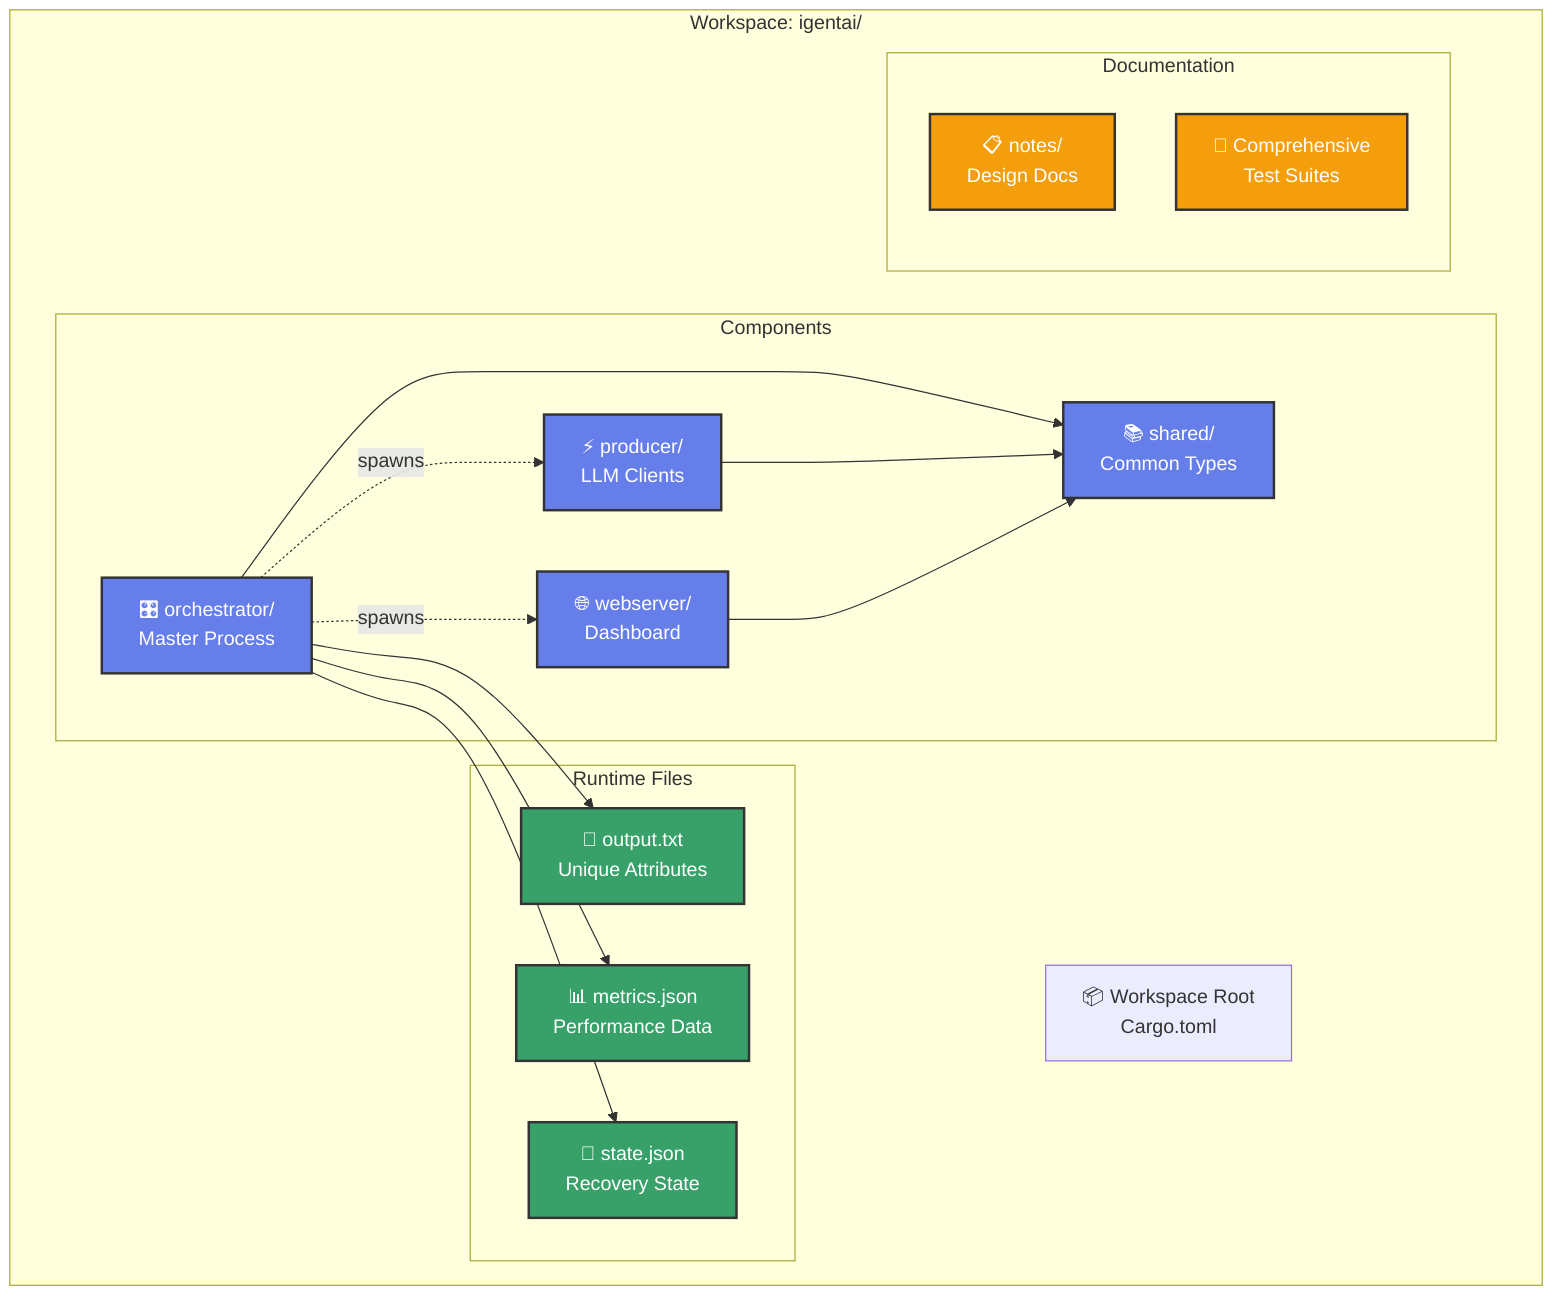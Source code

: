 graph TB
    subgraph "Workspace: igentai/"
        WS["📦 Workspace Root<br/>Cargo.toml"]
        
        subgraph "Components"
            ORC["🎛️ orchestrator/<br/>Master Process"]
            PROD["⚡ producer/<br/>LLM Clients"]
            WEB["🌐 webserver/<br/>Dashboard"]
            SHARED["📚 shared/<br/>Common Types"]
        end
        
        subgraph "Runtime Files"
            OUT["📄 output.txt<br/>Unique Attributes"]
            MET["📊 metrics.json<br/>Performance Data"]
            STATE["💾 state.json<br/>Recovery State"]
        end
        
        subgraph "Documentation"
            NOTES["📋 notes/<br/>Design Docs"]
            TESTS["🧪 Comprehensive<br/>Test Suites"]
        end
    end
    
    %% Dependencies
    ORC --> SHARED
    PROD --> SHARED
    WEB --> SHARED
    
    %% Data Flow
    ORC --> OUT
    ORC --> MET
    ORC --> STATE
    
    %% Process Control
    ORC -.->|spawns| PROD
    ORC -.->|spawns| WEB
    
    classDef component fill:#667eea,stroke:#333,stroke-width:2px,color:#fff
    classDef runtime fill:#38a169,stroke:#333,stroke-width:2px,color:#fff
    classDef doc fill:#f59e0b,stroke:#333,stroke-width:2px,color:#fff
    
    class ORC,PROD,WEB,SHARED component
    class OUT,MET,STATE runtime
    class NOTES,TESTS doc